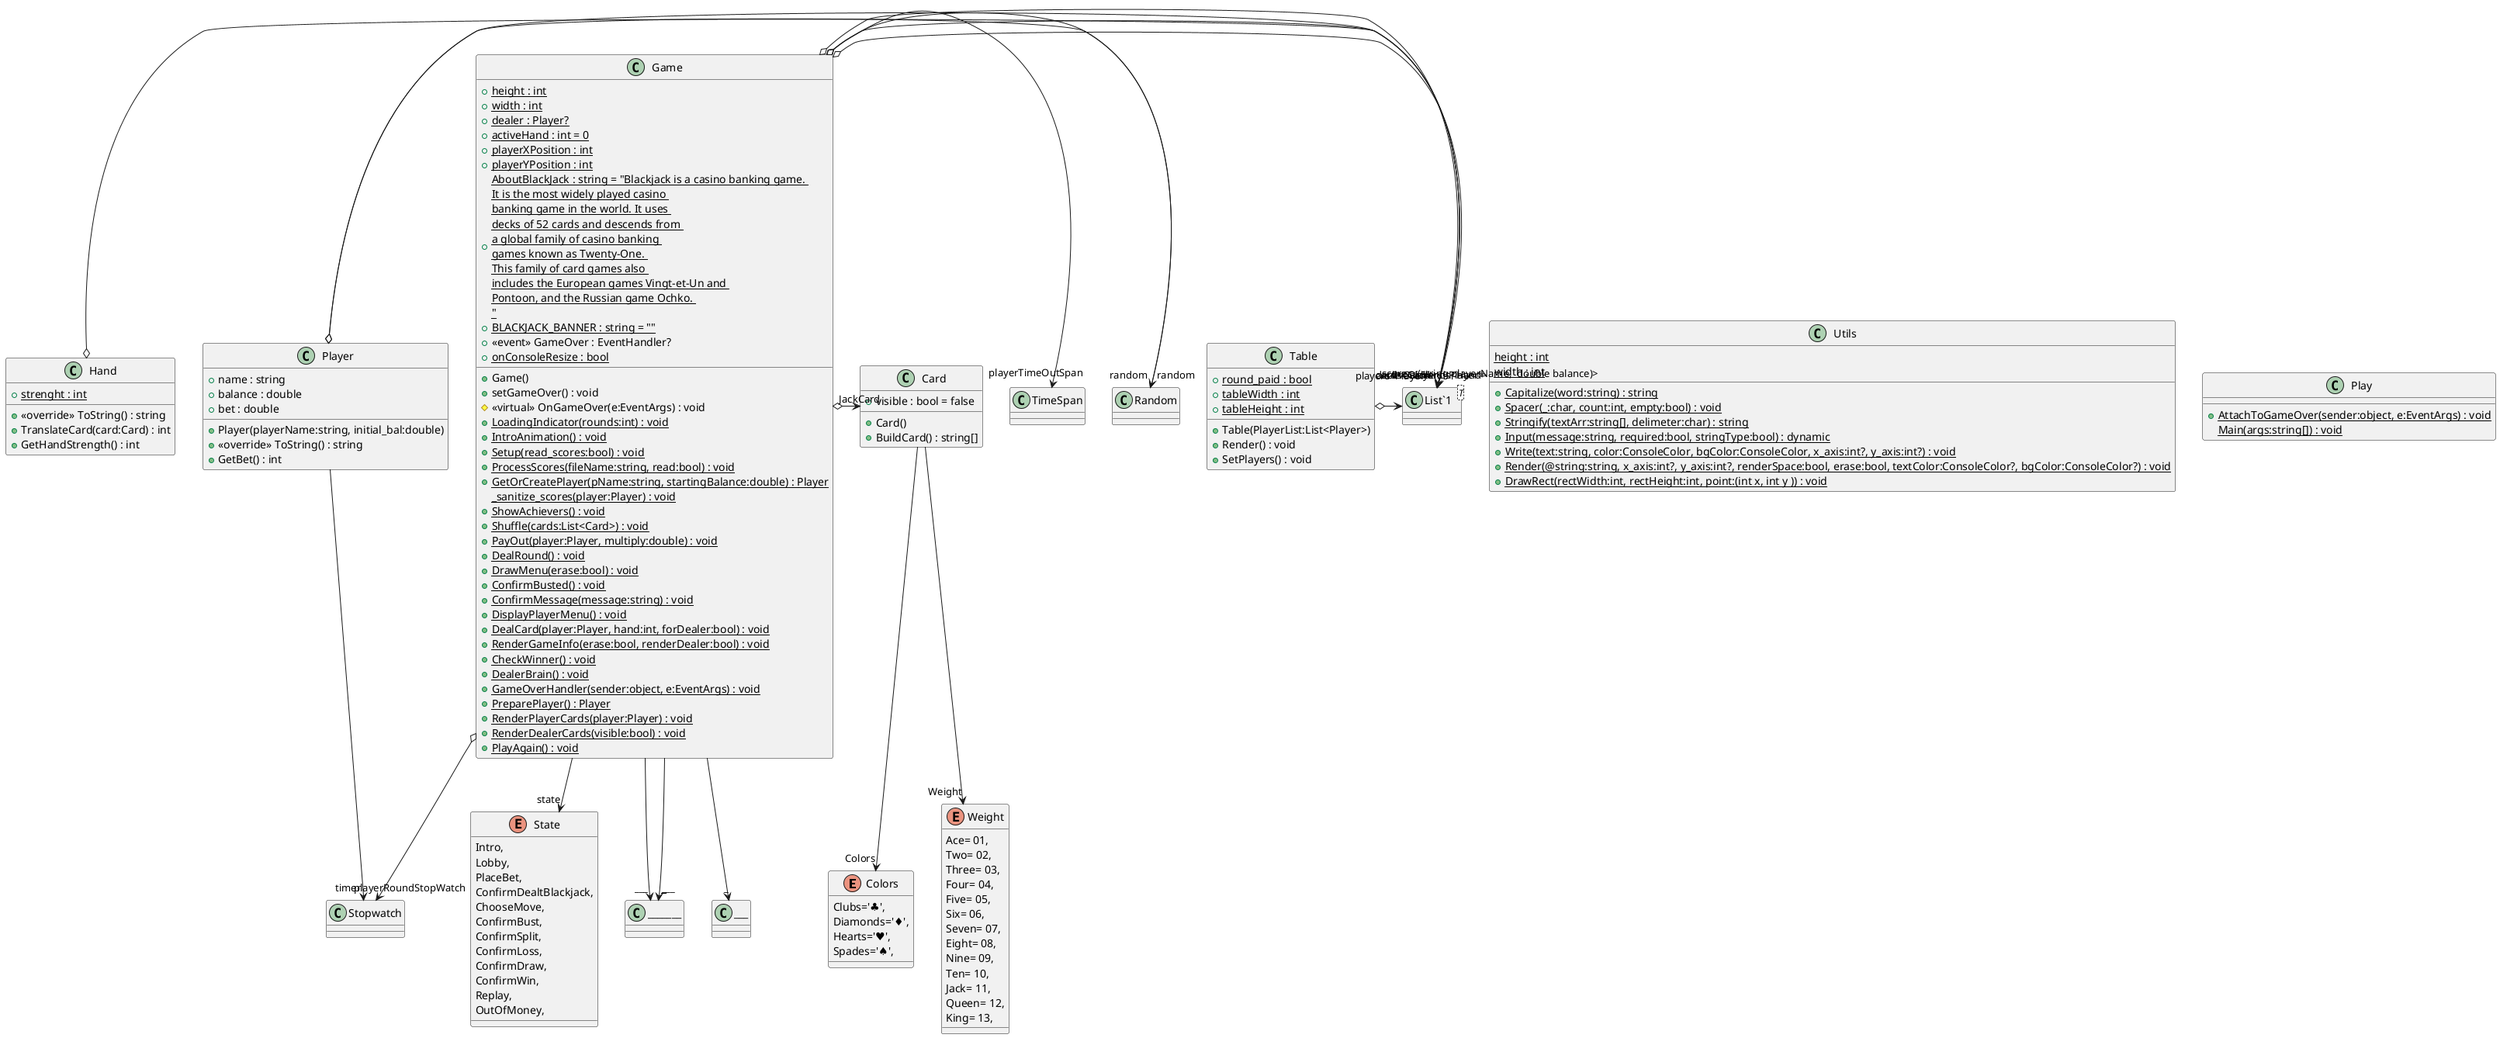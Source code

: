 @startuml
enum Colors {
    Clubs='♣',
    Diamonds='♦',
    Hearts='♥',
    Spades='♠',
}
enum Weight {
    Ace= 01,
    Two= 02,
    Three= 03,
    Four= 04,
    Five= 05,
    Six= 06,
    Seven= 07,
    Eight= 08,
    Nine= 09,
    Ten= 10,
    Jack= 11,
    Queen= 12,
    King= 13,
}
enum State {
    Intro,
    Lobby,
    PlaceBet,
    ConfirmDealtBlackjack,
    ChooseMove,
    ConfirmBust,
    ConfirmSplit,
    ConfirmLoss,
    ConfirmDraw,
    ConfirmWin,
    Replay,
    OutOfMoney,
}
class Utils {
    {static} height : int
    {static} width : int
    + {static} Capitalize(word:string) : string
    + {static} Spacer(_:char, count:int, empty:bool) : void
    + {static} Stringify(textArr:string[], delimeter:char) : string
    + {static} Input(message:string, required:bool, stringType:bool) : dynamic
    + {static} Write(text:string, color:ConsoleColor, bgColor:ConsoleColor, x_axis:int?, y_axis:int?) : void
    + {static} Render(@string:string, x_axis:int?, y_axis:int?, renderSpace:bool, erase:bool, textColor:ConsoleColor?, bgColor:ConsoleColor?) : void
    + {static} DrawRect(rectWidth:int, rectHeight:int, point:(int x, int y )) : void
}
class Hand {
    + {static} strenght : int
    + <<override>> ToString() : string
    + TranslateCard(card:Card) : int
    + GetHandStrength() : int
}
class Player {
    + name : string
    + balance : double
    + bet : double
    + Player(playerName:string, initial_bal:double)
    + <<override>> ToString() : string
    + GetBet() : int
}
class Table {
    + {static} round_paid : bool
    + {static} tableWidth : int
    + {static} tableHeight : int
    + Table(PlayerList:List<Player>)
    + Render() : void
    + SetPlayers() : void
}
class Card {
    + visible : bool = false
    + Card()
    + BuildCard() : string[]
}
class Game {
    + {static} height : int
    + {static} width : int
    + {static} dealer : Player?
    + {static} activeHand : int = 0
    + {static} playerXPosition : int
    + {static} playerYPosition : int
    + {static} AboutBlackJack : string = "Blackjack is a casino banking game. \nIt is the most widely played casino \nbanking game in the world. It uses \ndecks of 52 cards and descends from \na global family of casino banking \ngames known as Twenty-One. \nThis family of card games also \nincludes the European games Vingt-et-Un and \nPontoon, and the Russian game Ochko. \n"
    + {static} BLACKJACK_BANNER : string = ""
    + Game()
    +  <<event>> GameOver : EventHandler? 
    + setGameOver() : void
    # <<virtual>> OnGameOver(e:EventArgs) : void
    + {static} onConsoleResize : bool
    + {static} LoadingIndicator(rounds:int) : void
    + {static} IntroAnimation() : void
    + {static} Setup(read_scores:bool) : void
    + {static} ProcessScores(fileName:string, read:bool) : void
    + {static} GetOrCreatePlayer(pName:string, startingBalance:double) : Player
    {static} _sanitize_scores(player:Player) : void
    + {static} ShowAchievers() : void
    + {static} Shuffle(cards:List<Card>) : void
    + {static} PayOut(player:Player, multiply:double) : void
    + {static} DealRound() : void
    + {static} DrawMenu(erase:bool) : void
    + {static} ConfirmBusted() : void
    + {static} ConfirmMessage(message:string) : void
    + {static} DisplayPlayerMenu() : void
    + {static} DealCard(player:Player, hand:int, forDealer:bool) : void
    + {static} RenderGameInfo(erase:bool, renderDealer:bool) : void
    + {static} CheckWinner() : void
    + {static} DealerBrain() : void
    + {static} GameOverHandler(sender:object, e:EventArgs) : void
    + {static} PreparePlayer() : Player
    + {static} RenderPlayerCards(player:Player) : void
    + {static} RenderDealerCards(visible:bool) : void
    + {static} PlayAgain() : void
}
class Play {
    + {static} AttachToGameOver(sender:object, e:EventArgs) : void
    {static} Main(args:string[]) : void
}
class "List`1"<T> {
}
Hand o-> "cards<Card>" "List`1"
Player --> "timer" Stopwatch
Player o-> "random" Random
Player o-> "hands<Hand>" "List`1"
Table o-> "players<Player>" "List`1"
Card --> "Colors" Colors
Card --> "Weight" Weight
Game o-> "scores<(string playerName,  double balance)>" "List`1"
Game o-> "playerTimeOutSpan" TimeSpan
Game o-> "activePlayers<Player>" "List`1"
Game o-> "JackCard" Card
Game o-> "playerRoundStopWatch" Stopwatch
Game o-> "random" Random
Game o-> "deck<Card>" "List`1"
Game --> "state" State
Game --> "___" _______
Game --> "_______" _______
Game --> "_" ___
@enduml

